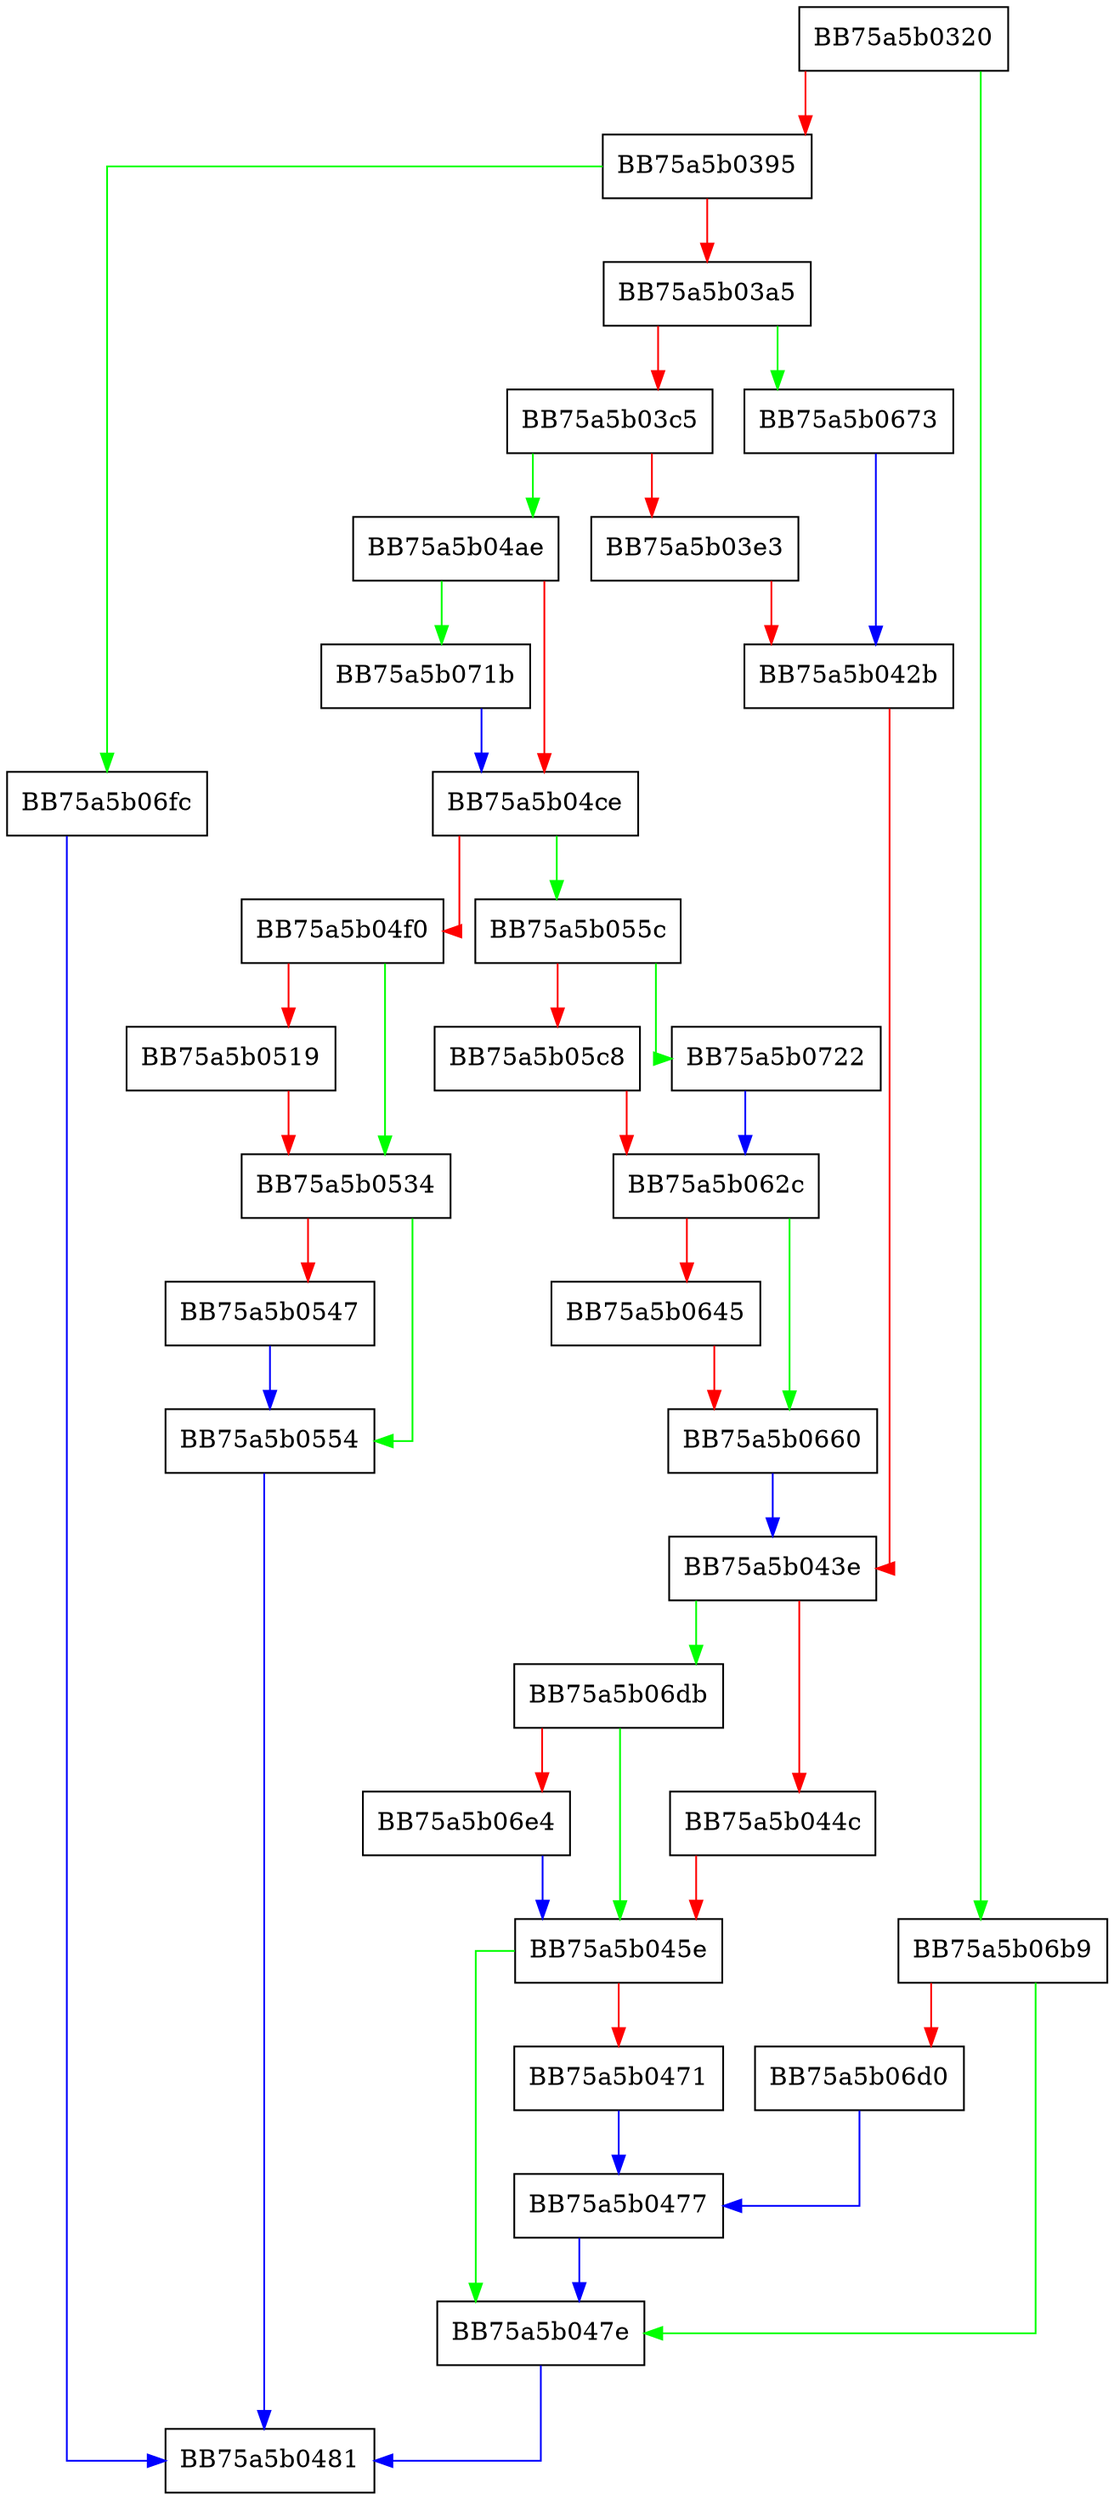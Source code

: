 digraph NTDLL_DLL_NtCreateSemaphoreWorker {
  node [shape="box"];
  graph [splines=ortho];
  BB75a5b0320 -> BB75a5b06b9 [color="green"];
  BB75a5b0320 -> BB75a5b0395 [color="red"];
  BB75a5b0395 -> BB75a5b06fc [color="green"];
  BB75a5b0395 -> BB75a5b03a5 [color="red"];
  BB75a5b03a5 -> BB75a5b0673 [color="green"];
  BB75a5b03a5 -> BB75a5b03c5 [color="red"];
  BB75a5b03c5 -> BB75a5b04ae [color="green"];
  BB75a5b03c5 -> BB75a5b03e3 [color="red"];
  BB75a5b03e3 -> BB75a5b042b [color="red"];
  BB75a5b042b -> BB75a5b043e [color="red"];
  BB75a5b043e -> BB75a5b06db [color="green"];
  BB75a5b043e -> BB75a5b044c [color="red"];
  BB75a5b044c -> BB75a5b045e [color="red"];
  BB75a5b045e -> BB75a5b047e [color="green"];
  BB75a5b045e -> BB75a5b0471 [color="red"];
  BB75a5b0471 -> BB75a5b0477 [color="blue"];
  BB75a5b0477 -> BB75a5b047e [color="blue"];
  BB75a5b047e -> BB75a5b0481 [color="blue"];
  BB75a5b04ae -> BB75a5b071b [color="green"];
  BB75a5b04ae -> BB75a5b04ce [color="red"];
  BB75a5b04ce -> BB75a5b055c [color="green"];
  BB75a5b04ce -> BB75a5b04f0 [color="red"];
  BB75a5b04f0 -> BB75a5b0534 [color="green"];
  BB75a5b04f0 -> BB75a5b0519 [color="red"];
  BB75a5b0519 -> BB75a5b0534 [color="red"];
  BB75a5b0534 -> BB75a5b0554 [color="green"];
  BB75a5b0534 -> BB75a5b0547 [color="red"];
  BB75a5b0547 -> BB75a5b0554 [color="blue"];
  BB75a5b0554 -> BB75a5b0481 [color="blue"];
  BB75a5b055c -> BB75a5b0722 [color="green"];
  BB75a5b055c -> BB75a5b05c8 [color="red"];
  BB75a5b05c8 -> BB75a5b062c [color="red"];
  BB75a5b062c -> BB75a5b0660 [color="green"];
  BB75a5b062c -> BB75a5b0645 [color="red"];
  BB75a5b0645 -> BB75a5b0660 [color="red"];
  BB75a5b0660 -> BB75a5b043e [color="blue"];
  BB75a5b0673 -> BB75a5b042b [color="blue"];
  BB75a5b06b9 -> BB75a5b047e [color="green"];
  BB75a5b06b9 -> BB75a5b06d0 [color="red"];
  BB75a5b06d0 -> BB75a5b0477 [color="blue"];
  BB75a5b06db -> BB75a5b045e [color="green"];
  BB75a5b06db -> BB75a5b06e4 [color="red"];
  BB75a5b06e4 -> BB75a5b045e [color="blue"];
  BB75a5b06fc -> BB75a5b0481 [color="blue"];
  BB75a5b071b -> BB75a5b04ce [color="blue"];
  BB75a5b0722 -> BB75a5b062c [color="blue"];
}